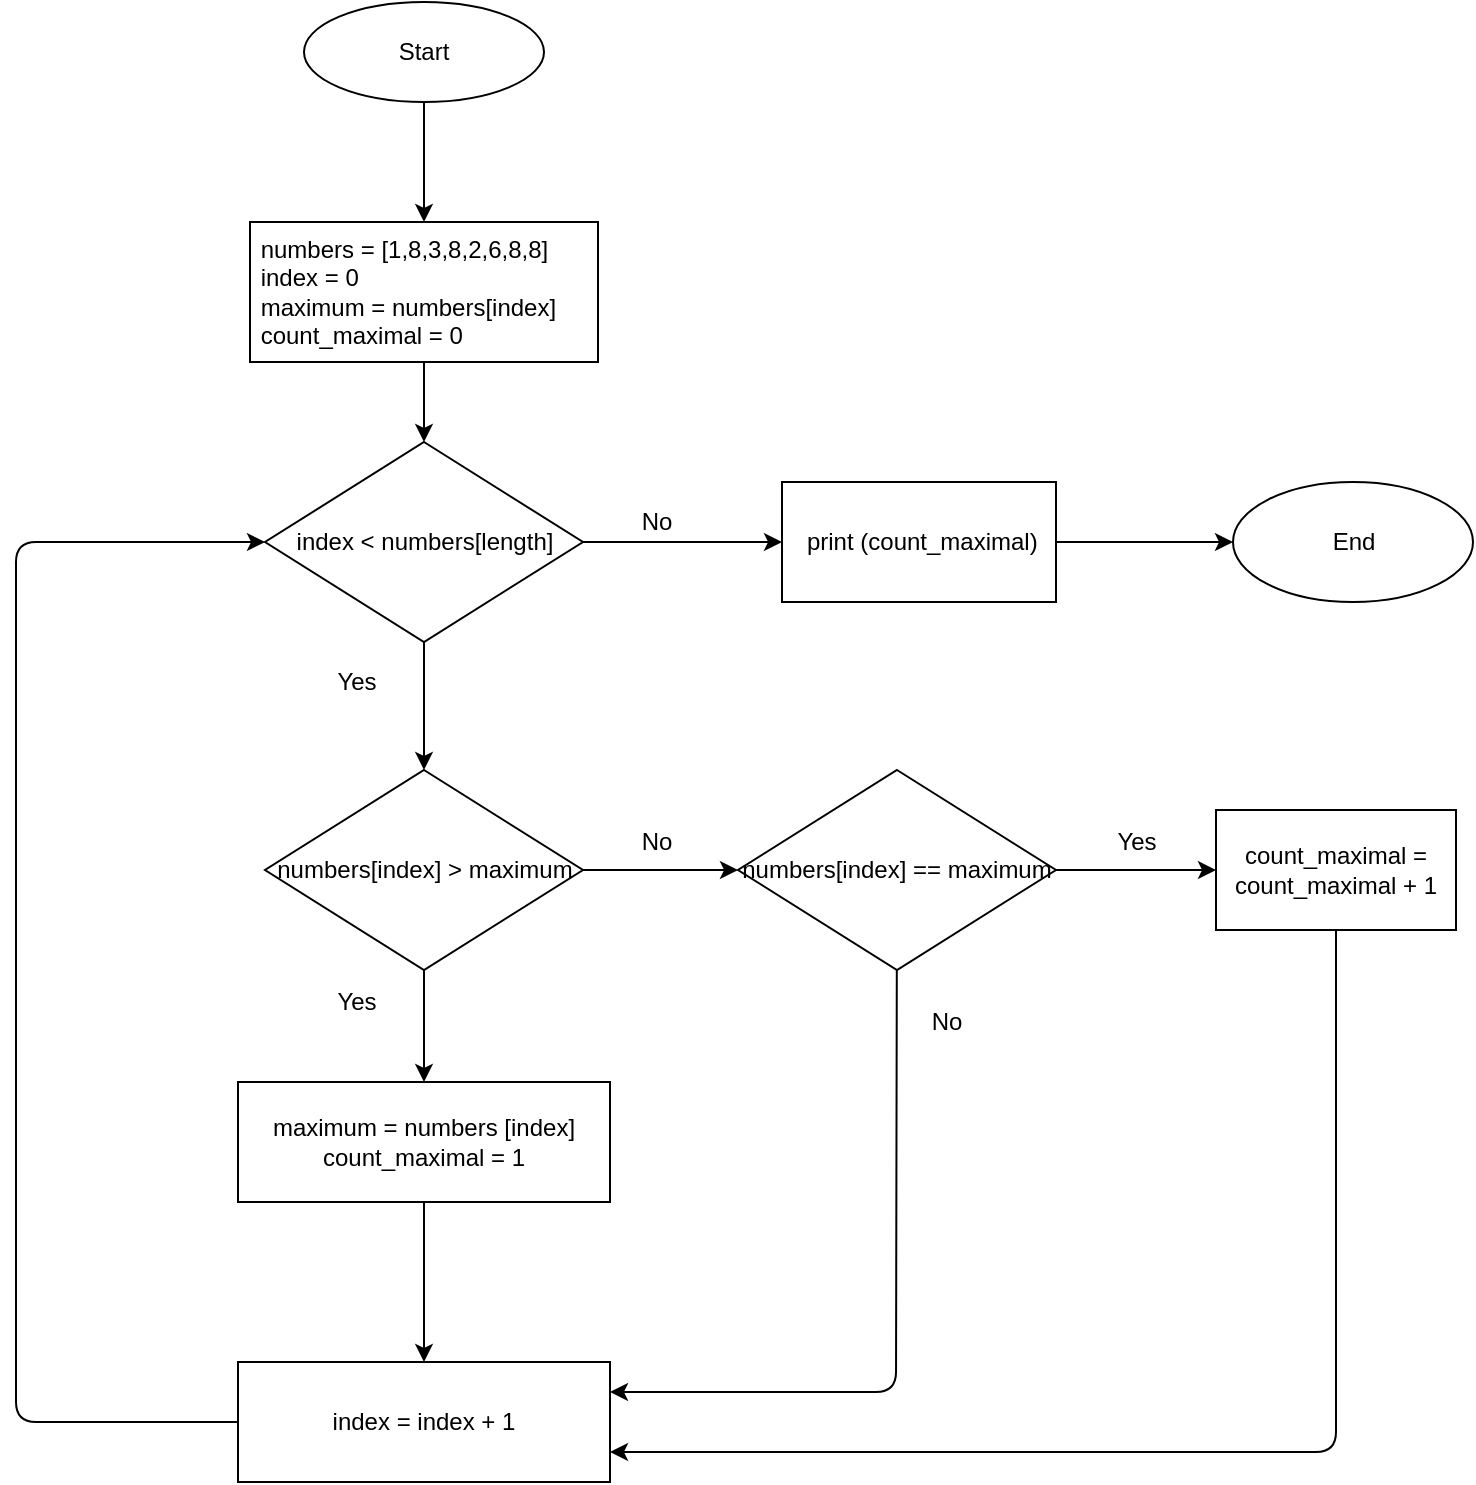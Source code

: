 <mxfile>
    <diagram id="cYLcRWeX-AKIB8yDshXg" name="Страница 1">
        <mxGraphModel dx="885" dy="488" grid="1" gridSize="10" guides="1" tooltips="1" connect="1" arrows="1" fold="1" page="1" pageScale="1" pageWidth="1169" pageHeight="827" math="0" shadow="0">
            <root>
                <mxCell id="0"/>
                <mxCell id="1" parent="0"/>
                <mxCell id="4" value="" style="edgeStyle=none;html=1;" edge="1" parent="1" source="2" target="3">
                    <mxGeometry relative="1" as="geometry"/>
                </mxCell>
                <mxCell id="2" value="Start" style="ellipse;whiteSpace=wrap;html=1;" vertex="1" parent="1">
                    <mxGeometry x="464" y="30" width="120" height="50" as="geometry"/>
                </mxCell>
                <mxCell id="6" value="" style="edgeStyle=none;html=1;" edge="1" parent="1" source="3" target="5">
                    <mxGeometry relative="1" as="geometry"/>
                </mxCell>
                <mxCell id="3" value="&amp;nbsp;numbers = [1,8,3,8,2,6,8,8]&lt;br&gt;&amp;nbsp;index = 0&lt;br&gt;&amp;nbsp;maximum = numbers[index]&lt;br&gt;&amp;nbsp;count_maximal = 0" style="whiteSpace=wrap;html=1;align=left;verticalAlign=top;" vertex="1" parent="1">
                    <mxGeometry x="437" y="140" width="174" height="70" as="geometry"/>
                </mxCell>
                <mxCell id="8" value="" style="edgeStyle=none;html=1;" edge="1" parent="1" source="5" target="7">
                    <mxGeometry relative="1" as="geometry"/>
                </mxCell>
                <mxCell id="11" value="" style="edgeStyle=none;html=1;" edge="1" parent="1" source="5" target="10">
                    <mxGeometry relative="1" as="geometry"/>
                </mxCell>
                <mxCell id="5" value="index &amp;lt; numbers[length]" style="rhombus;whiteSpace=wrap;html=1;align=center;verticalAlign=middle;" vertex="1" parent="1">
                    <mxGeometry x="444.5" y="250" width="159" height="100" as="geometry"/>
                </mxCell>
                <mxCell id="32" value="" style="edgeStyle=none;html=1;" edge="1" parent="1" source="7" target="31">
                    <mxGeometry relative="1" as="geometry"/>
                </mxCell>
                <mxCell id="7" value="&amp;nbsp;print (count_maximal)" style="whiteSpace=wrap;html=1;" vertex="1" parent="1">
                    <mxGeometry x="703" y="270" width="137" height="60" as="geometry"/>
                </mxCell>
                <mxCell id="9" value="No" style="text;html=1;align=center;verticalAlign=middle;resizable=0;points=[];autosize=1;strokeColor=none;fillColor=none;" vertex="1" parent="1">
                    <mxGeometry x="625" y="280" width="30" height="20" as="geometry"/>
                </mxCell>
                <mxCell id="14" value="" style="edgeStyle=none;html=1;" edge="1" parent="1" source="10" target="13">
                    <mxGeometry relative="1" as="geometry"/>
                </mxCell>
                <mxCell id="21" value="" style="edgeStyle=none;html=1;" edge="1" parent="1" source="10" target="20">
                    <mxGeometry relative="1" as="geometry"/>
                </mxCell>
                <mxCell id="10" value="numbers[index] &amp;gt; maximum" style="rhombus;whiteSpace=wrap;html=1;align=center;verticalAlign=middle;" vertex="1" parent="1">
                    <mxGeometry x="444.5" y="414" width="159" height="100" as="geometry"/>
                </mxCell>
                <mxCell id="12" value="Yes" style="text;html=1;align=center;verticalAlign=middle;resizable=0;points=[];autosize=1;strokeColor=none;fillColor=none;" vertex="1" parent="1">
                    <mxGeometry x="470" y="360" width="40" height="20" as="geometry"/>
                </mxCell>
                <mxCell id="26" value="" style="edgeStyle=none;html=1;" edge="1" parent="1" source="13" target="25">
                    <mxGeometry relative="1" as="geometry"/>
                </mxCell>
                <mxCell id="13" value="maximum = numbers [index]&lt;br&gt;count_maximal = 1" style="whiteSpace=wrap;html=1;" vertex="1" parent="1">
                    <mxGeometry x="431" y="570" width="186" height="60" as="geometry"/>
                </mxCell>
                <mxCell id="15" value="Yes" style="text;html=1;align=center;verticalAlign=middle;resizable=0;points=[];autosize=1;strokeColor=none;fillColor=none;" vertex="1" parent="1">
                    <mxGeometry x="470" y="520" width="40" height="20" as="geometry"/>
                </mxCell>
                <mxCell id="18" value="No" style="text;html=1;align=center;verticalAlign=middle;resizable=0;points=[];autosize=1;strokeColor=none;fillColor=none;" vertex="1" parent="1">
                    <mxGeometry x="625" y="440" width="30" height="20" as="geometry"/>
                </mxCell>
                <mxCell id="23" value="" style="edgeStyle=none;html=1;" edge="1" parent="1" source="20" target="22">
                    <mxGeometry relative="1" as="geometry"/>
                </mxCell>
                <mxCell id="27" style="edgeStyle=none;html=1;entryX=1;entryY=0.25;entryDx=0;entryDy=0;" edge="1" parent="1" source="20" target="25">
                    <mxGeometry relative="1" as="geometry">
                        <Array as="points">
                            <mxPoint x="760" y="725"/>
                        </Array>
                    </mxGeometry>
                </mxCell>
                <mxCell id="20" value="numbers[index] == maximum" style="rhombus;whiteSpace=wrap;html=1;align=center;verticalAlign=middle;" vertex="1" parent="1">
                    <mxGeometry x="681" y="414" width="159" height="100" as="geometry"/>
                </mxCell>
                <mxCell id="29" style="edgeStyle=none;html=1;entryX=1;entryY=0.75;entryDx=0;entryDy=0;" edge="1" parent="1" source="22" target="25">
                    <mxGeometry relative="1" as="geometry">
                        <Array as="points">
                            <mxPoint x="980" y="755"/>
                        </Array>
                    </mxGeometry>
                </mxCell>
                <mxCell id="22" value="count_maximal = count_maximal + 1" style="whiteSpace=wrap;html=1;" vertex="1" parent="1">
                    <mxGeometry x="920" y="434" width="120" height="60" as="geometry"/>
                </mxCell>
                <mxCell id="24" value="Yes" style="text;html=1;align=center;verticalAlign=middle;resizable=0;points=[];autosize=1;strokeColor=none;fillColor=none;" vertex="1" parent="1">
                    <mxGeometry x="860" y="440" width="40" height="20" as="geometry"/>
                </mxCell>
                <mxCell id="30" style="edgeStyle=none;html=1;entryX=0;entryY=0.5;entryDx=0;entryDy=0;" edge="1" parent="1" source="25" target="5">
                    <mxGeometry relative="1" as="geometry">
                        <Array as="points">
                            <mxPoint x="320" y="740"/>
                            <mxPoint x="320" y="300"/>
                        </Array>
                    </mxGeometry>
                </mxCell>
                <mxCell id="25" value="index = index + 1" style="whiteSpace=wrap;html=1;" vertex="1" parent="1">
                    <mxGeometry x="431" y="710" width="186" height="60" as="geometry"/>
                </mxCell>
                <mxCell id="28" value="No" style="text;html=1;align=center;verticalAlign=middle;resizable=0;points=[];autosize=1;strokeColor=none;fillColor=none;" vertex="1" parent="1">
                    <mxGeometry x="770" y="530" width="30" height="20" as="geometry"/>
                </mxCell>
                <mxCell id="31" value="End" style="ellipse;whiteSpace=wrap;html=1;" vertex="1" parent="1">
                    <mxGeometry x="928.5" y="270" width="120" height="60" as="geometry"/>
                </mxCell>
            </root>
        </mxGraphModel>
    </diagram>
</mxfile>